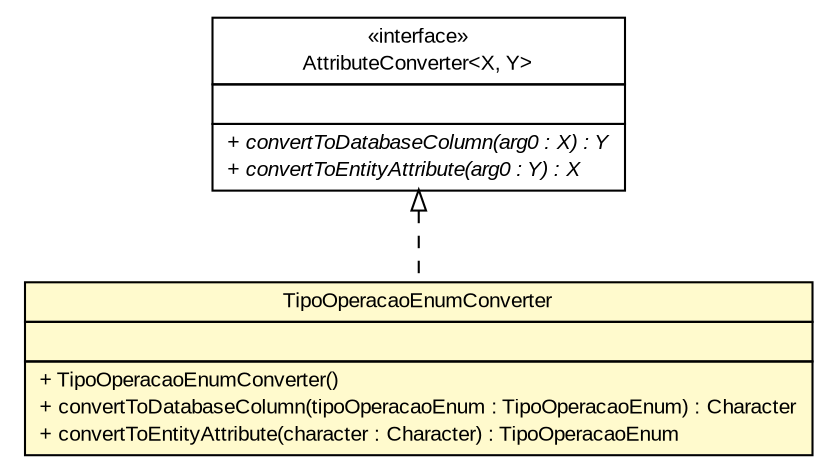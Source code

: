 #!/usr/local/bin/dot
#
# Class diagram 
# Generated by UMLGraph version R5_6 (http://www.umlgraph.org/)
#

digraph G {
	edge [fontname="arial",fontsize=10,labelfontname="arial",labelfontsize=10];
	node [fontname="arial",fontsize=10,shape=plaintext];
	nodesep=0.25;
	ranksep=0.5;
	// br.gov.to.sefaz.seg.persistence.converter.TipoOperacaoEnumConverter
	c829169 [label=<<table title="br.gov.to.sefaz.seg.persistence.converter.TipoOperacaoEnumConverter" border="0" cellborder="1" cellspacing="0" cellpadding="2" port="p" bgcolor="lemonChiffon" href="./TipoOperacaoEnumConverter.html">
		<tr><td><table border="0" cellspacing="0" cellpadding="1">
<tr><td align="center" balign="center"> TipoOperacaoEnumConverter </td></tr>
		</table></td></tr>
		<tr><td><table border="0" cellspacing="0" cellpadding="1">
<tr><td align="left" balign="left">  </td></tr>
		</table></td></tr>
		<tr><td><table border="0" cellspacing="0" cellpadding="1">
<tr><td align="left" balign="left"> + TipoOperacaoEnumConverter() </td></tr>
<tr><td align="left" balign="left"> + convertToDatabaseColumn(tipoOperacaoEnum : TipoOperacaoEnum) : Character </td></tr>
<tr><td align="left" balign="left"> + convertToEntityAttribute(character : Character) : TipoOperacaoEnum </td></tr>
		</table></td></tr>
		</table>>, URL="./TipoOperacaoEnumConverter.html", fontname="arial", fontcolor="black", fontsize=10.0];
	//br.gov.to.sefaz.seg.persistence.converter.TipoOperacaoEnumConverter implements javax.persistence.AttributeConverter<X, Y>
	c829683:p -> c829169:p [dir=back,arrowtail=empty,style=dashed];
	// javax.persistence.AttributeConverter<X, Y>
	c829683 [label=<<table title="javax.persistence.AttributeConverter" border="0" cellborder="1" cellspacing="0" cellpadding="2" port="p" href="http://java.sun.com/j2se/1.4.2/docs/api/javax/persistence/AttributeConverter.html">
		<tr><td><table border="0" cellspacing="0" cellpadding="1">
<tr><td align="center" balign="center"> &#171;interface&#187; </td></tr>
<tr><td align="center" balign="center"> AttributeConverter&lt;X, Y&gt; </td></tr>
		</table></td></tr>
		<tr><td><table border="0" cellspacing="0" cellpadding="1">
<tr><td align="left" balign="left">  </td></tr>
		</table></td></tr>
		<tr><td><table border="0" cellspacing="0" cellpadding="1">
<tr><td align="left" balign="left"><font face="arial italic" point-size="10.0"> + convertToDatabaseColumn(arg0 : X) : Y </font></td></tr>
<tr><td align="left" balign="left"><font face="arial italic" point-size="10.0"> + convertToEntityAttribute(arg0 : Y) : X </font></td></tr>
		</table></td></tr>
		</table>>, URL="http://java.sun.com/j2se/1.4.2/docs/api/javax/persistence/AttributeConverter.html", fontname="arial", fontcolor="black", fontsize=10.0];
}


